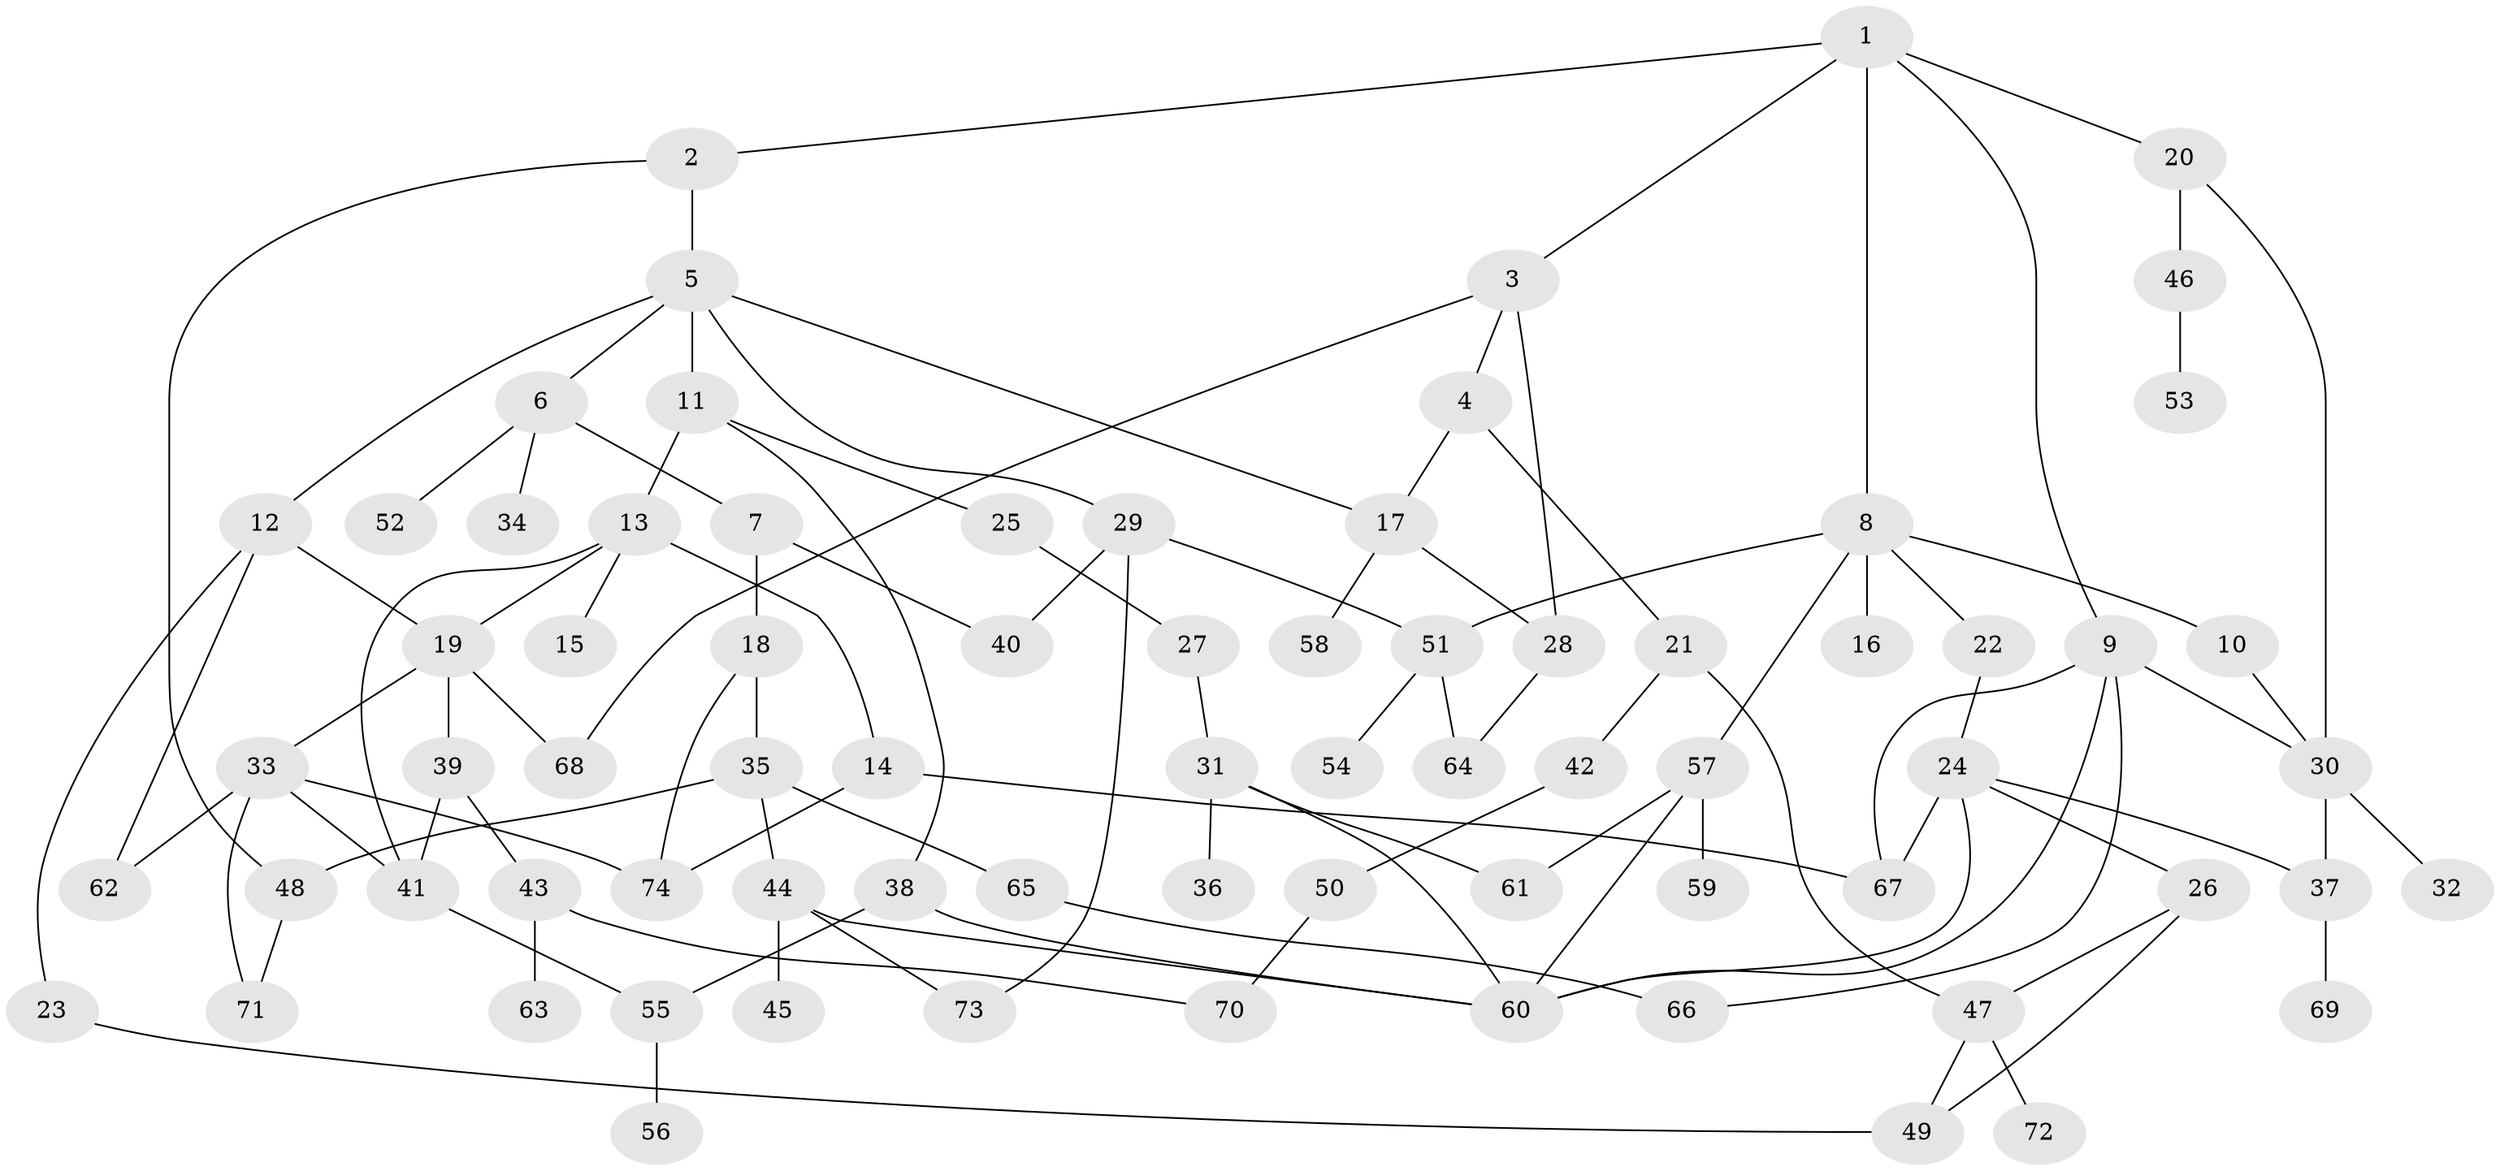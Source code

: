 // coarse degree distribution, {15: 0.045454545454545456, 3: 0.22727272727272727, 7: 0.09090909090909091, 4: 0.09090909090909091, 1: 0.3181818181818182, 5: 0.045454545454545456, 2: 0.18181818181818182}
// Generated by graph-tools (version 1.1) at 2025/17/03/04/25 18:17:03]
// undirected, 74 vertices, 105 edges
graph export_dot {
graph [start="1"]
  node [color=gray90,style=filled];
  1;
  2;
  3;
  4;
  5;
  6;
  7;
  8;
  9;
  10;
  11;
  12;
  13;
  14;
  15;
  16;
  17;
  18;
  19;
  20;
  21;
  22;
  23;
  24;
  25;
  26;
  27;
  28;
  29;
  30;
  31;
  32;
  33;
  34;
  35;
  36;
  37;
  38;
  39;
  40;
  41;
  42;
  43;
  44;
  45;
  46;
  47;
  48;
  49;
  50;
  51;
  52;
  53;
  54;
  55;
  56;
  57;
  58;
  59;
  60;
  61;
  62;
  63;
  64;
  65;
  66;
  67;
  68;
  69;
  70;
  71;
  72;
  73;
  74;
  1 -- 2;
  1 -- 3;
  1 -- 8;
  1 -- 9;
  1 -- 20;
  2 -- 5;
  2 -- 48;
  3 -- 4;
  3 -- 28;
  3 -- 68;
  4 -- 21;
  4 -- 17;
  5 -- 6;
  5 -- 11;
  5 -- 12;
  5 -- 17;
  5 -- 29;
  6 -- 7;
  6 -- 34;
  6 -- 52;
  7 -- 18;
  7 -- 40;
  8 -- 10;
  8 -- 16;
  8 -- 22;
  8 -- 51;
  8 -- 57;
  9 -- 66;
  9 -- 30;
  9 -- 67;
  9 -- 60;
  10 -- 30;
  11 -- 13;
  11 -- 25;
  11 -- 38;
  12 -- 23;
  12 -- 62;
  12 -- 19;
  13 -- 14;
  13 -- 15;
  13 -- 19;
  13 -- 41;
  14 -- 67;
  14 -- 74;
  17 -- 58;
  17 -- 28;
  18 -- 35;
  18 -- 74;
  19 -- 33;
  19 -- 39;
  19 -- 68;
  20 -- 46;
  20 -- 30;
  21 -- 42;
  21 -- 47;
  22 -- 24;
  23 -- 49;
  24 -- 26;
  24 -- 60;
  24 -- 37;
  24 -- 67;
  25 -- 27;
  26 -- 49;
  26 -- 47;
  27 -- 31;
  28 -- 64;
  29 -- 40;
  29 -- 73;
  29 -- 51;
  30 -- 32;
  30 -- 37;
  31 -- 36;
  31 -- 61;
  31 -- 60;
  33 -- 41;
  33 -- 62;
  33 -- 71;
  33 -- 74;
  35 -- 44;
  35 -- 48;
  35 -- 65;
  37 -- 69;
  38 -- 55;
  38 -- 60;
  39 -- 43;
  39 -- 41;
  41 -- 55;
  42 -- 50;
  43 -- 63;
  43 -- 70;
  44 -- 45;
  44 -- 60;
  44 -- 73;
  46 -- 53;
  47 -- 72;
  47 -- 49;
  48 -- 71;
  50 -- 70;
  51 -- 54;
  51 -- 64;
  55 -- 56;
  57 -- 59;
  57 -- 60;
  57 -- 61;
  65 -- 66;
}
